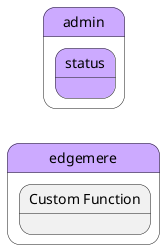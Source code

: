 @startuml
left to right direction




state "edgemere" as pstatename #ccaaff {
    state "Custom Function" as edgemerefunction {
    }
}

        state "admin" as admin #ccaaff {
state "status" as adminstatus #ccaaff {
}
}






@enduml
